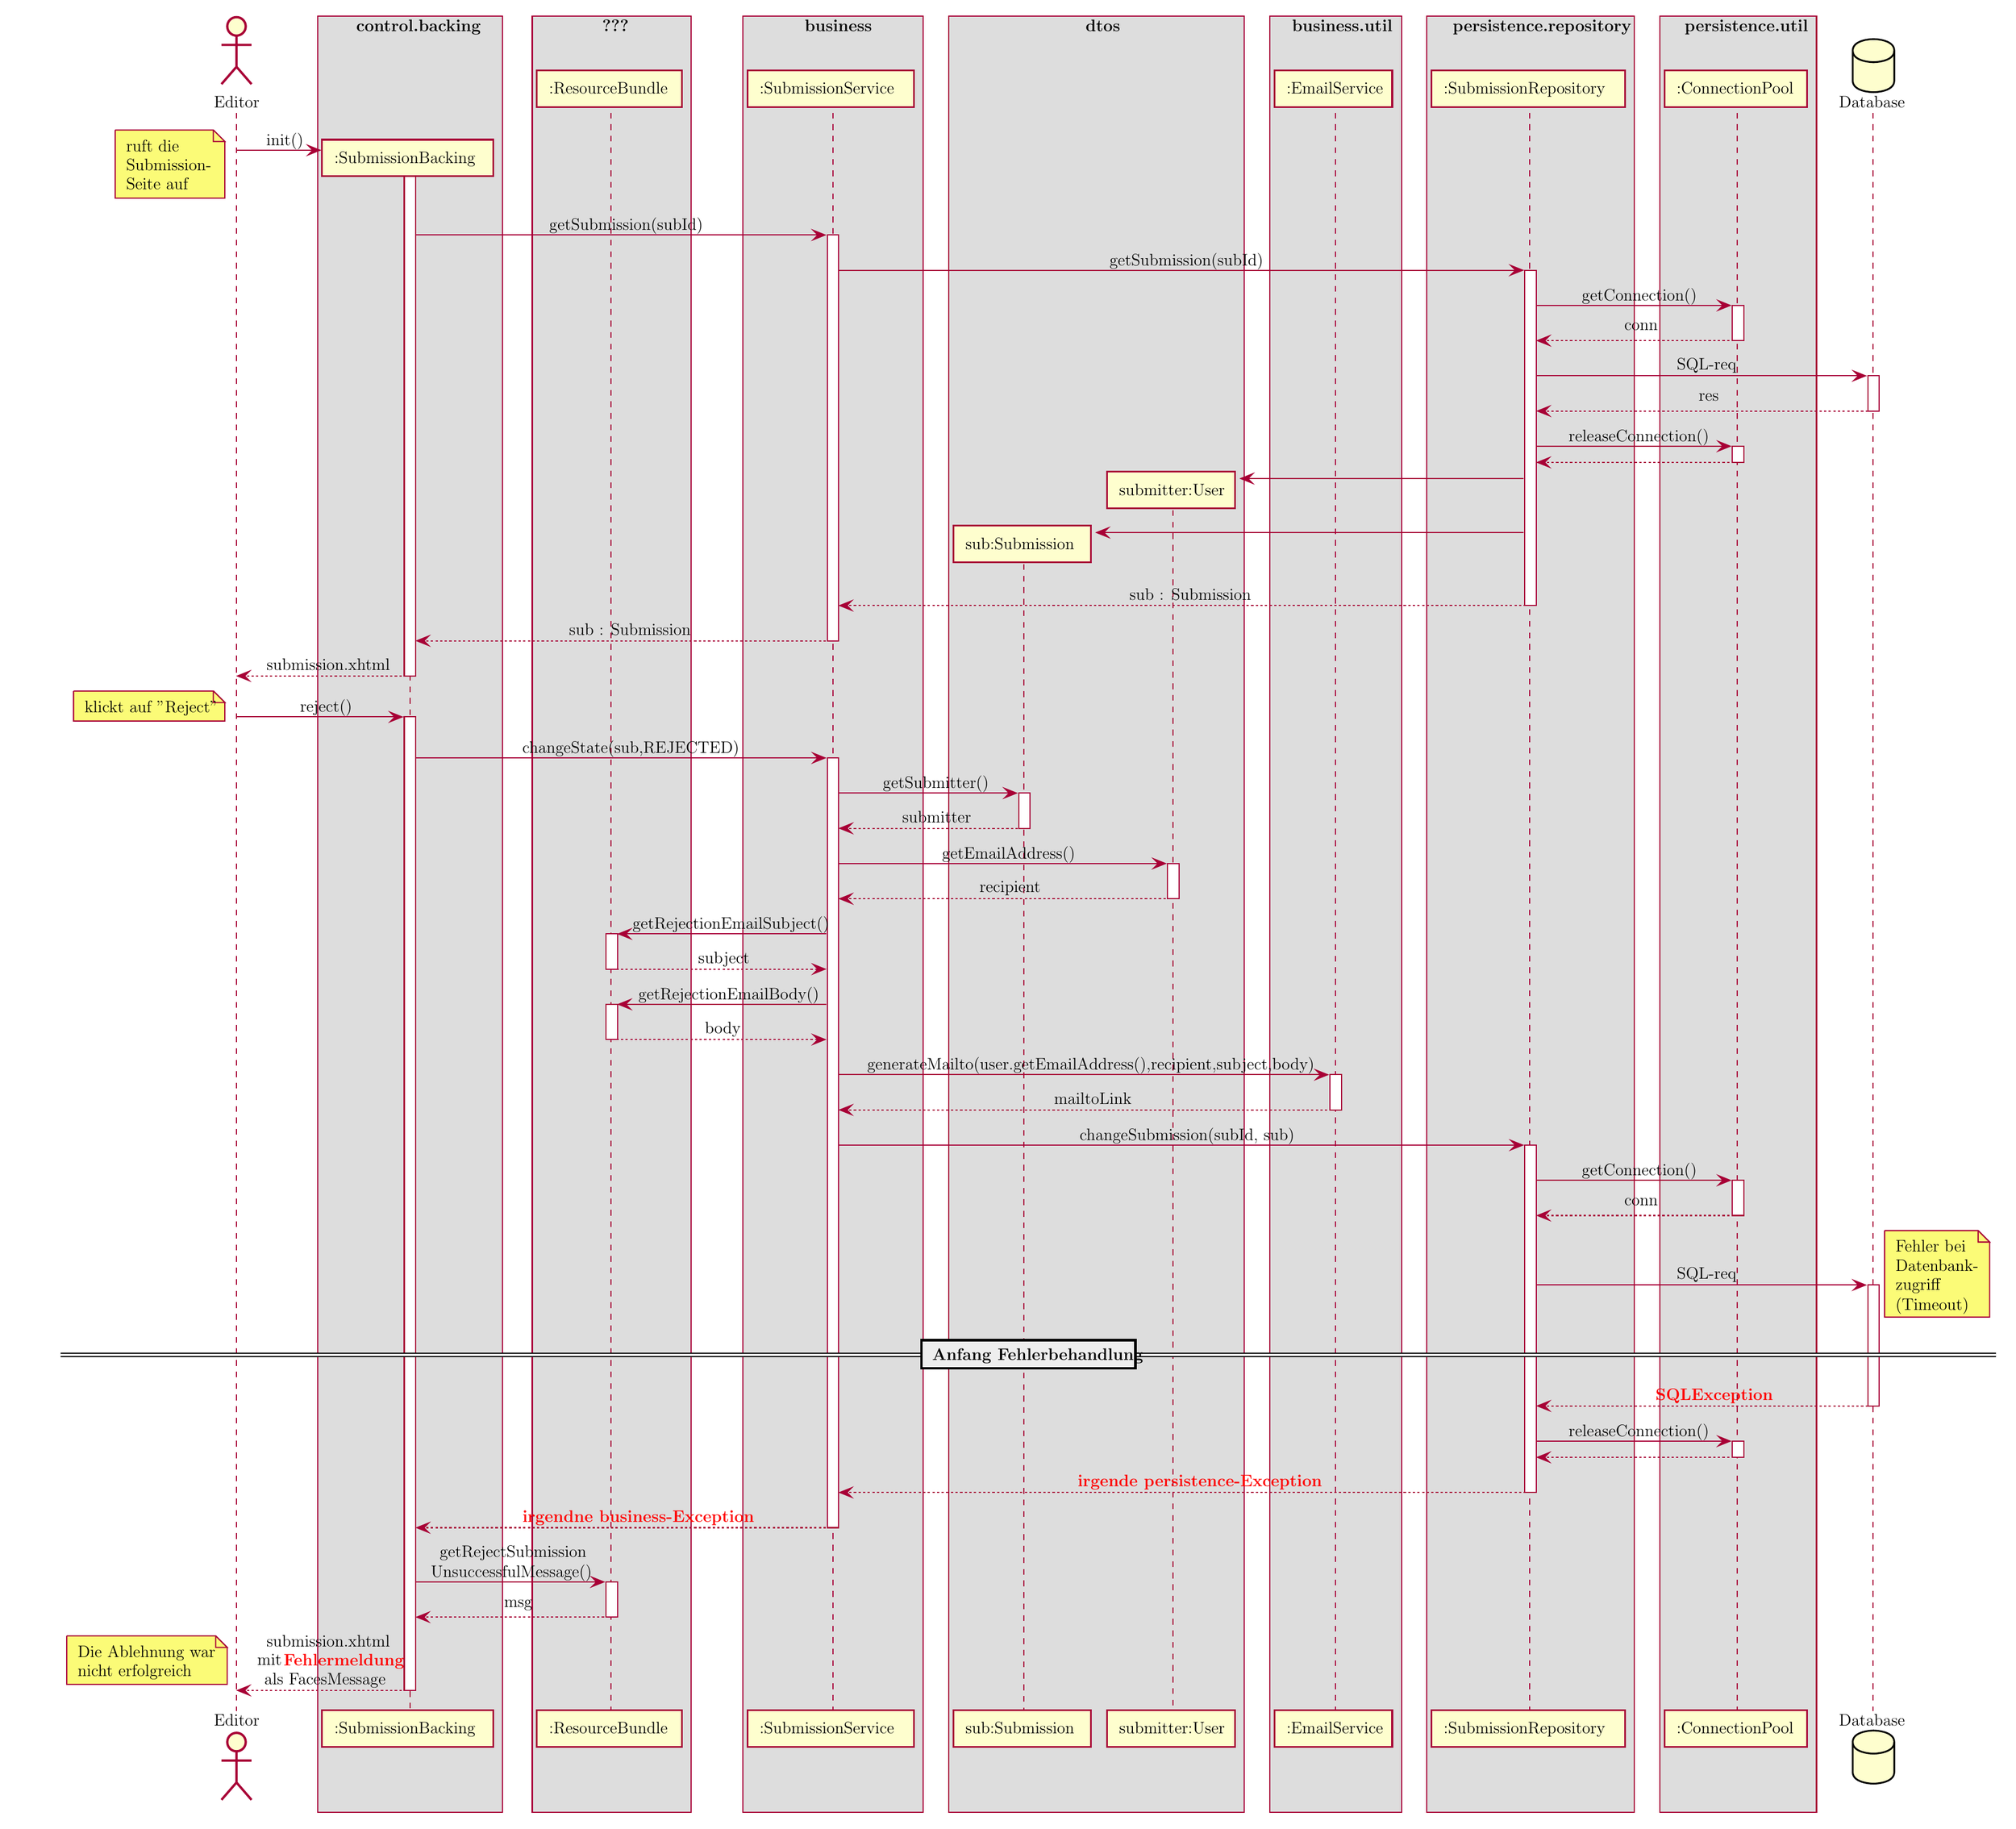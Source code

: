 % generated by Plantuml 1.202.11      
\definecolor{plantucolor0000}{RGB}{221,221,221}
\definecolor{plantucolor0001}{RGB}{168,0,54}
\definecolor{plantucolor0002}{RGB}{0,0,0}
\definecolor{plantucolor0003}{RGB}{255,255,255}
\definecolor{plantucolor0004}{RGB}{254,254,206}
\definecolor{plantucolor0005}{RGB}{251,251,119}
\definecolor{plantucolor0006}{RGB}{238,238,238}
\definecolor{plantucolor0007}{RGB}{255,0,0}
\scalebox{0.75}{
\begin{tikzpicture}[yscale=-1
,font=\Large
,pstyle0/.style={color=plantucolor0001,fill=plantucolor0000,line width=1.0pt}
,pstyle1/.style={color=plantucolor0001,fill=white,line width=1.0pt}
,pstyle2/.style={color=plantucolor0001,line width=1.0pt,dash pattern=on 5.0pt off 5.0pt}
,pstyle3/.style={color=plantucolor0001,fill=plantucolor0004,line width=2.0pt}
,pstyle4/.style={color=plantucolor0001,line width=2.0pt}
,pstyle5/.style={color=plantucolor0001,fill=plantucolor0004,line width=1.5pt}
,pstyle6/.style={color=black,fill=plantucolor0004,line width=1.5pt}
,pstyle7/.style={color=black,line width=1.5pt}
,pstyle8/.style={color=plantucolor0001,fill=plantucolor0001,line width=1.0pt}
,pstyle9/.style={color=plantucolor0001,line width=1.0pt}
,pstyle10/.style={color=plantucolor0001,fill=plantucolor0005,line width=1.0pt}
,pstyle11/.style={color=plantucolor0001,line width=1.0pt,dash pattern=on 2.0pt off 2.0pt}
,pstyle13/.style={color=black,line width=1.0pt}
]
\draw[pstyle0] (222.198pt,6pt) rectangle (382.382pt,1561.561pt);
\node at (252.318pt,6pt)[below right,color=black]{\textbf{control.backing}};
\draw[pstyle0] (408.126pt,6pt) rectangle (545.778pt,1561.561pt);
\node at (465.209pt,6pt)[below right,color=black]{\textbf{???}};
\draw[pstyle0] (590.418pt,6pt) rectangle (746.672pt,1561.561pt);
\node at (640.62pt,6pt)[below right,color=black]{\textbf{business}};
\draw[pstyle0] (768.672pt,6pt) rectangle (1024.702pt,1561.561pt);
\node at (883.851pt,6pt)[below right,color=black]{\textbf{dtos}};
\draw[pstyle0] (1046.702pt,6pt) rectangle (1160.744pt,1561.561pt);
\node at (1062.58pt,6pt)[below right,color=black]{\textbf{business.util}};
\draw[pstyle0] (1182.744pt,6pt) rectangle (1362.459pt,1561.561pt);
\node at (1201.697pt,6pt)[below right,color=black]{\textbf{persistence.repository}};
\draw[pstyle0] (1384.459pt,6pt) rectangle (1520.076pt,1561.561pt);
\node at (1402.491pt,6pt)[below right,color=black]{\textbf{persistence.util}};
\draw[pstyle1] (297.29pt,132.225pt) rectangle (307.29pt,577.459pt);
\draw[pstyle1] (297.29pt,612.938pt) rectangle (307.29pt,1455.814pt);
\draw[pstyle1] (471.952pt,800.809pt) rectangle (481.952pt,831.287pt);
\draw[pstyle1] (471.952pt,861.766pt) rectangle (481.952pt,892.244pt);
\draw[pstyle1] (471.952pt,1361.9pt) rectangle (481.952pt,1392.379pt);
\draw[pstyle1] (663.545pt,195.66pt) rectangle (673.545pt,546.981pt);
\draw[pstyle1] (663.545pt,648.416pt) rectangle (673.545pt,1314.943pt);
\draw[pstyle1] (829.268pt,678.894pt) rectangle (839.268pt,709.373pt);
\draw[pstyle1] (958.283pt,739.852pt) rectangle (968.283pt,770.33pt);
\draw[pstyle1] (1098.723pt,922.723pt) rectangle (1108.723pt,953.201pt);
\draw[pstyle1] (1267.602pt,226.139pt) rectangle (1277.602pt,516.502pt);
\draw[pstyle1] (1267.602pt,983.68pt) rectangle (1277.602pt,1284.465pt);
\draw[pstyle1] (1447.268pt,256.617pt) rectangle (1457.268pt,287.096pt);
\draw[pstyle1] (1447.268pt,378.531pt) rectangle (1457.268pt,392.531pt);
\draw[pstyle1] (1447.268pt,1014.158pt) rectangle (1457.268pt,1044.637pt);
\draw[pstyle1] (1447.268pt,1239.986pt) rectangle (1457.268pt,1253.986pt);
\draw[pstyle1] (1564.441pt,317.574pt) rectangle (1574.441pt,348.053pt);
\draw[pstyle1] (1564.441pt,1104.833pt) rectangle (1574.441pt,1209.508pt);
\draw[pstyle2] (152pt,89.746pt) -- (152pt,1473.814pt);
\draw[pstyle2] (302.198pt,146.464pt) -- (302.198pt,1473.814pt);
\draw[pstyle2] (476.126pt,89.746pt) -- (476.126pt,1473.814pt);
\draw[pstyle2] (668.418pt,89.746pt) -- (668.418pt,1473.814pt);
\draw[pstyle2] (833.672pt,480.65pt) -- (833.672pt,1473.814pt);
\draw[pstyle2] (962.863pt,433.904pt) -- (962.863pt,1473.814pt);
\draw[pstyle2] (1103.702pt,89.746pt) -- (1103.702pt,1473.814pt);
\draw[pstyle2] (1271.744pt,89.746pt) -- (1271.744pt,1473.814pt);
\draw[pstyle2] (1451.459pt,89.746pt) -- (1451.459pt,1473.814pt);
\draw[pstyle2] (1569.076pt,89.746pt) -- (1569.076pt,1473.814pt);
\node at (129pt,72pt)[below right,color=black]{Editor};
\draw[pstyle3] (152.047pt,15pt) ellipse (8pt and 8pt);
\draw[pstyle4] (152.047pt,23pt) -- (152.047pt,50pt)(139.047pt,31pt) -- (165.047pt,31pt)(152.047pt,50pt) -- (139.047pt,65pt)(152.047pt,50pt) -- (165.047pt,65pt);
\node at (129pt,1472.814pt)[below right,color=black]{Editor};
\draw[pstyle3] (152.047pt,1500.561pt) ellipse (8pt and 8pt);
\draw[pstyle4] (152.047pt,1508.561pt) -- (152.047pt,1535.561pt)(139.047pt,1516.561pt) -- (165.047pt,1516.561pt)(152.047pt,1535.561pt) -- (139.047pt,1550.561pt)(152.047pt,1535.561pt) -- (165.047pt,1550.561pt);
\draw[pstyle5] (226.198pt,1472.814pt) rectangle (374.382pt,1504.561pt);
\node at (233.198pt,1479.814pt)[below right,color=black]{:SubmissionBacking};
\draw[pstyle5] (412.126pt,53pt) rectangle (537.778pt,84.746pt);
\node at (419.126pt,60pt)[below right,color=black]{:ResourceBundle};
\draw[pstyle5] (412.126pt,1472.814pt) rectangle (537.778pt,1504.561pt);
\node at (419.126pt,1479.814pt)[below right,color=black]{:ResourceBundle};
\draw[pstyle5] (594.418pt,53pt) rectangle (738.672pt,84.746pt);
\node at (601.418pt,60pt)[below right,color=black]{:SubmissionService};
\draw[pstyle5] (594.418pt,1472.814pt) rectangle (738.672pt,1504.561pt);
\node at (601.418pt,1479.814pt)[below right,color=black]{:SubmissionService};
\draw[pstyle5] (772.672pt,1472.814pt) rectangle (891.863pt,1504.561pt);
\node at (779.672pt,1479.814pt)[below right,color=black]{sub:Submission};
\draw[pstyle5] (905.863pt,1472.814pt) rectangle (1016.702pt,1504.561pt);
\node at (912.863pt,1479.814pt)[below right,color=black]{submitter:User};
\draw[pstyle5] (1050.702pt,53pt) rectangle (1152.744pt,84.746pt);
\node at (1057.702pt,60pt)[below right,color=black]{:EmailService};
\draw[pstyle5] (1050.702pt,1472.814pt) rectangle (1152.744pt,1504.561pt);
\node at (1057.702pt,1479.814pt)[below right,color=black]{:EmailService};
\draw[pstyle5] (1186.744pt,53pt) rectangle (1354.459pt,84.746pt);
\node at (1193.744pt,60pt)[below right,color=black]{:SubmissionRepository};
\draw[pstyle5] (1186.744pt,1472.814pt) rectangle (1354.459pt,1504.561pt);
\node at (1193.744pt,1479.814pt)[below right,color=black]{:SubmissionRepository};
\draw[pstyle5] (1388.459pt,53pt) rectangle (1512.076pt,84.746pt);
\node at (1395.459pt,60pt)[below right,color=black]{:ConnectionPool};
\draw[pstyle5] (1388.459pt,1472.814pt) rectangle (1512.076pt,1504.561pt);
\node at (1395.459pt,1479.814pt)[below right,color=black]{:ConnectionPool};
\node at (1536.076pt,72pt)[below right,color=black]{Database};
\draw[pstyle6] (1551.441pt,36pt) ..controls (1551.441pt,26pt) and (1569.441pt,26pt) .. (1569.441pt,26pt) ..controls (1569.441pt,26pt) and (1587.441pt,26pt) .. (1587.441pt,36pt) -- (1587.441pt,62pt) ..controls (1587.441pt,72pt) and (1569.441pt,72pt) .. (1569.441pt,72pt) ..controls (1569.441pt,72pt) and (1551.441pt,72pt) .. (1551.441pt,62pt) -- (1551.441pt,36pt);
\draw[pstyle7] (1551.441pt,36pt) ..controls (1551.441pt,46pt) and (1569.441pt,46pt) .. (1569.441pt,46pt) ..controls (1569.441pt,46pt) and (1587.441pt,46pt) .. (1587.441pt,36pt);
\node at (1536.076pt,1472.814pt)[below right,color=black]{Database};
\draw[pstyle6] (1551.441pt,1500.561pt) ..controls (1551.441pt,1490.561pt) and (1569.441pt,1490.561pt) .. (1569.441pt,1490.561pt) ..controls (1569.441pt,1490.561pt) and (1587.441pt,1490.561pt) .. (1587.441pt,1500.561pt) -- (1587.441pt,1526.561pt) ..controls (1587.441pt,1536.561pt) and (1569.441pt,1536.561pt) .. (1569.441pt,1536.561pt) ..controls (1569.441pt,1536.561pt) and (1551.441pt,1536.561pt) .. (1551.441pt,1526.561pt) -- (1551.441pt,1500.561pt);
\draw[pstyle7] (1551.441pt,1500.561pt) ..controls (1551.441pt,1510.561pt) and (1569.441pt,1510.561pt) .. (1569.441pt,1510.561pt) ..controls (1569.441pt,1510.561pt) and (1587.441pt,1510.561pt) .. (1587.441pt,1500.561pt);
\draw[pstyle1] (297.29pt,132.225pt) rectangle (307.29pt,577.459pt);
\draw[pstyle1] (297.29pt,612.938pt) rectangle (307.29pt,1455.814pt);
\draw[pstyle1] (471.952pt,800.809pt) rectangle (481.952pt,831.287pt);
\draw[pstyle1] (471.952pt,861.766pt) rectangle (481.952pt,892.244pt);
\draw[pstyle1] (471.952pt,1361.9pt) rectangle (481.952pt,1392.379pt);
\draw[pstyle1] (663.545pt,195.66pt) rectangle (673.545pt,546.981pt);
\draw[pstyle1] (663.545pt,648.416pt) rectangle (673.545pt,1314.943pt);
\draw[pstyle1] (829.268pt,678.894pt) rectangle (839.268pt,709.373pt);
\draw[pstyle1] (958.283pt,739.852pt) rectangle (968.283pt,770.33pt);
\draw[pstyle1] (1098.723pt,922.723pt) rectangle (1108.723pt,953.201pt);
\draw[pstyle1] (1267.602pt,226.139pt) rectangle (1277.602pt,516.502pt);
\draw[pstyle1] (1267.602pt,983.68pt) rectangle (1277.602pt,1284.465pt);
\draw[pstyle1] (1447.268pt,256.617pt) rectangle (1457.268pt,287.096pt);
\draw[pstyle1] (1447.268pt,378.531pt) rectangle (1457.268pt,392.531pt);
\draw[pstyle1] (1447.268pt,1014.158pt) rectangle (1457.268pt,1044.637pt);
\draw[pstyle1] (1447.268pt,1239.986pt) rectangle (1457.268pt,1253.986pt);
\draw[pstyle1] (1564.441pt,317.574pt) rectangle (1574.441pt,348.053pt);
\draw[pstyle1] (1564.441pt,1104.833pt) rectangle (1574.441pt,1209.508pt);
\draw[pstyle8] (214.198pt,118.225pt) -- (224.198pt,122.225pt) -- (214.198pt,126.225pt) -- (218.198pt,122.225pt) -- cycle;
\draw[pstyle9] (152.047pt,122.225pt) -- (220.198pt,122.225pt);
\node at (174.363pt,103.746pt)[below right,color=black]{init()};
\draw[pstyle5] (226.198pt,113.091pt) rectangle (374.382pt,144.837pt);
\node at (233.198pt,120.091pt)[below right,color=black]{:SubmissionBacking};
\draw[pstyle10] (47pt,104.746pt) -- (47pt,163.746pt) -- (142pt,163.746pt) -- (142pt,114.746pt) -- (132pt,104.746pt) -- (47pt,104.746pt);
\draw[pstyle10] (132pt,104.746pt) -- (132pt,114.746pt) -- (142pt,114.746pt) -- (132pt,104.746pt);
\node at (53pt,109.746pt)[below right,color=black]{ruft die};
\node at (53pt,126.225pt)[below right,color=black]{Submission-};
\node at (53pt,142.703pt)[below right,color=black]{Seite auf};
\draw[pstyle8] (651.545pt,191.66pt) -- (661.545pt,195.66pt) -- (651.545pt,199.66pt) -- (655.545pt,195.66pt) -- cycle;
\draw[pstyle9] (307.29pt,195.66pt) -- (657.545pt,195.66pt);
\node at (419.363pt,177.182pt)[below right,color=black]{getSubmission(subId)};
\draw[pstyle8] (1255.602pt,222.139pt) -- (1265.602pt,226.139pt) -- (1255.602pt,230.139pt) -- (1259.602pt,226.139pt) -- cycle;
\draw[pstyle9] (673.545pt,226.139pt) -- (1261.602pt,226.139pt);
\node at (904.519pt,207.66pt)[below right,color=black]{getSubmission(subId)};
\draw[pstyle8] (1435.268pt,252.617pt) -- (1445.268pt,256.617pt) -- (1435.268pt,260.617pt) -- (1439.268pt,256.617pt) -- cycle;
\draw[pstyle9] (1277.602pt,256.617pt) -- (1441.268pt,256.617pt);
\node at (1313.453pt,238.139pt)[below right,color=black]{getConnection()};
\draw[pstyle8] (1288.602pt,283.096pt) -- (1278.602pt,287.096pt) -- (1288.602pt,291.096pt) -- (1284.602pt,287.096pt) -- cycle;
\draw[pstyle11] (1282.602pt,287.096pt) -- (1451.268pt,287.096pt);
\node at (1350.216pt,268.617pt)[below right,color=black]{conn};
\draw[pstyle8] (1552.441pt,313.574pt) -- (1562.441pt,317.574pt) -- (1552.441pt,321.574pt) -- (1556.441pt,317.574pt) -- cycle;
\draw[pstyle9] (1277.602pt,317.574pt) -- (1558.441pt,317.574pt);
\node at (1395.712pt,299.096pt)[below right,color=black]{SQL-req};
\draw[pstyle8] (1288.602pt,344.053pt) -- (1278.602pt,348.053pt) -- (1288.602pt,352.053pt) -- (1284.602pt,348.053pt) -- cycle;
\draw[pstyle11] (1282.602pt,348.053pt) -- (1568.441pt,348.053pt);
\node at (1414.671pt,329.574pt)[below right,color=black]{res};
\draw[pstyle8] (1435.268pt,374.531pt) -- (1445.268pt,378.531pt) -- (1435.268pt,382.531pt) -- (1439.268pt,378.531pt) -- cycle;
\draw[pstyle9] (1277.602pt,378.531pt) -- (1441.268pt,378.531pt);
\node at (1302.048pt,360.053pt)[below right,color=black]{releaseConnection()};
\draw[pstyle8] (1288.602pt,388.531pt) -- (1278.602pt,392.531pt) -- (1288.602pt,396.531pt) -- (1284.602pt,392.531pt) -- cycle;
\draw[pstyle11] (1282.602pt,392.531pt) -- (1451.268pt,392.531pt);
\draw[pstyle8] (1031.702pt,402.531pt) -- (1021.702pt,406.531pt) -- (1031.702pt,410.531pt) -- (1027.702pt,406.531pt) -- cycle;
\draw[pstyle9] (1025.702pt,406.531pt) -- (1266.602pt,406.531pt);
\draw[pstyle5] (905.863pt,400.531pt) rectangle (1016.702pt,432.277pt);
\node at (912.863pt,407.531pt)[below right,color=black]{submitter:User};
\draw[pstyle8] (906.863pt,449.277pt) -- (896.863pt,453.277pt) -- (906.863pt,457.277pt) -- (902.863pt,453.277pt) -- cycle;
\draw[pstyle9] (900.863pt,453.277pt) -- (1266.602pt,453.277pt);
\draw[pstyle5] (772.672pt,447.277pt) rectangle (891.863pt,479.023pt);
\node at (779.672pt,454.277pt)[below right,color=black]{sub:Submission};
\draw[pstyle8] (684.545pt,512.502pt) -- (674.545pt,516.502pt) -- (684.545pt,520.502pt) -- (680.545pt,516.502pt) -- cycle;
\draw[pstyle11] (678.545pt,516.502pt) -- (1271.602pt,516.502pt);
\node at (921.77pt,498.023pt)[below right,color=black]{sub : Submission};
\draw[pstyle8] (318.29pt,542.981pt) -- (308.29pt,546.981pt) -- (318.29pt,550.981pt) -- (314.29pt,546.981pt) -- cycle;
\draw[pstyle11] (312.29pt,546.981pt) -- (667.545pt,546.981pt);
\node at (436.614pt,528.502pt)[below right,color=black]{sub : Submission};
\draw[pstyle8] (163.047pt,573.459pt) -- (153.047pt,577.459pt) -- (163.047pt,581.459pt) -- (159.047pt,577.459pt) -- cycle;
\draw[pstyle11] (157.047pt,577.459pt) -- (301.29pt,577.459pt);
\node at (174.577pt,558.981pt)[below right,color=black]{submission.xhtml};
\draw[pstyle8] (285.29pt,608.938pt) -- (295.29pt,612.938pt) -- (285.29pt,616.938pt) -- (289.29pt,612.938pt) -- cycle;
\draw[pstyle9] (152.047pt,612.938pt) -- (291.29pt,612.938pt);
\node at (203.604pt,594.459pt)[below right,color=black]{reject()};
\draw[pstyle10] (11pt,590.459pt) -- (11pt,616.459pt) -- (142pt,616.459pt) -- (142pt,600.459pt) -- (132pt,590.459pt) -- (11pt,590.459pt);
\draw[pstyle10] (132pt,590.459pt) -- (132pt,600.459pt) -- (142pt,600.459pt) -- (132pt,590.459pt);
\node at (17pt,595.459pt)[below right,color=black]{klickt auf "Reject"};
\draw[pstyle8] (651.545pt,644.416pt) -- (661.545pt,648.416pt) -- (651.545pt,652.416pt) -- (655.545pt,648.416pt) -- cycle;
\draw[pstyle9] (307.29pt,648.416pt) -- (657.545pt,648.416pt);
\node at (396.151pt,629.938pt)[below right,color=black]{changeState(sub,REJECTED)};
\draw[pstyle8] (817.268pt,674.894pt) -- (827.268pt,678.894pt) -- (817.268pt,682.894pt) -- (821.268pt,678.894pt) -- cycle;
\draw[pstyle9] (673.545pt,678.894pt) -- (823.268pt,678.894pt);
\node at (708.201pt,660.416pt)[below right,color=black]{getSubmitter()};
\draw[pstyle8] (684.545pt,705.373pt) -- (674.545pt,709.373pt) -- (684.545pt,713.373pt) -- (680.545pt,709.373pt) -- cycle;
\draw[pstyle11] (678.545pt,709.373pt) -- (833.268pt,709.373pt);
\node at (725.026pt,690.894pt)[below right,color=black]{submitter};
\draw[pstyle8] (946.283pt,735.852pt) -- (956.283pt,739.852pt) -- (946.283pt,743.852pt) -- (950.283pt,739.852pt) -- cycle;
\draw[pstyle9] (673.545pt,739.852pt) -- (952.283pt,739.852pt);
\node at (759.544pt,721.373pt)[below right,color=black]{getEmailAddress()};
\draw[pstyle8] (684.545pt,766.33pt) -- (674.545pt,770.33pt) -- (684.545pt,774.33pt) -- (680.545pt,770.33pt) -- cycle;
\draw[pstyle11] (678.545pt,770.33pt) -- (962.283pt,770.33pt);
\node at (791.857pt,751.852pt)[below right,color=black]{recipient};
\draw[pstyle8] (492.952pt,796.809pt) -- (482.952pt,800.809pt) -- (492.952pt,804.809pt) -- (488.952pt,800.809pt) -- cycle;
\draw[pstyle9] (486.952pt,800.809pt) -- (662.545pt,800.809pt);
\node at (491.452pt,782.33pt)[below right,color=black]{getRejectionEmailSubject()};
\draw[pstyle8] (651.545pt,827.287pt) -- (661.545pt,831.287pt) -- (651.545pt,835.287pt) -- (655.545pt,831.287pt) -- cycle;
\draw[pstyle11] (476.952pt,831.287pt) -- (657.545pt,831.287pt);
\node at (548.387pt,812.809pt)[below right,color=black]{subject};
\draw[pstyle8] (492.952pt,857.766pt) -- (482.952pt,861.766pt) -- (492.952pt,865.766pt) -- (488.952pt,861.766pt) -- cycle;
\draw[pstyle9] (486.952pt,861.766pt) -- (662.545pt,861.766pt);
\node at (496.548pt,843.287pt)[below right,color=black]{getRejectionEmailBody()};
\draw[pstyle8] (651.545pt,888.244pt) -- (661.545pt,892.244pt) -- (651.545pt,896.244pt) -- (655.545pt,892.244pt) -- cycle;
\draw[pstyle11] (476.952pt,892.244pt) -- (657.545pt,892.244pt);
\node at (554.091pt,873.766pt)[below right,color=black]{body};
\draw[pstyle8] (1086.723pt,918.723pt) -- (1096.723pt,922.723pt) -- (1086.723pt,926.723pt) -- (1090.723pt,922.723pt) -- cycle;
\draw[pstyle9] (673.545pt,922.723pt) -- (1092.723pt,922.723pt);
\node at (694.653pt,904.244pt)[below right,color=black]{generateMailto(user.getEmailAddress(),recipient,subject,body)};
\draw[pstyle8] (684.545pt,949.201pt) -- (674.545pt,953.201pt) -- (684.545pt,957.201pt) -- (680.545pt,953.201pt) -- cycle;
\draw[pstyle11] (678.545pt,953.201pt) -- (1102.723pt,953.201pt);
\node at (856.398pt,934.723pt)[below right,color=black]{mailtoLink};
\draw[pstyle8] (1255.602pt,979.68pt) -- (1265.602pt,983.68pt) -- (1255.602pt,987.68pt) -- (1259.602pt,983.68pt) -- cycle;
\draw[pstyle9] (673.545pt,983.68pt) -- (1261.602pt,983.68pt);
\node at (878.564pt,965.201pt)[below right,color=black]{changeSubmission(subId, sub)};
\draw[pstyle8] (1435.268pt,1010.158pt) -- (1445.268pt,1014.158pt) -- (1435.268pt,1018.158pt) -- (1439.268pt,1014.158pt) -- cycle;
\draw[pstyle9] (1277.602pt,1014.158pt) -- (1441.268pt,1014.158pt);
\node at (1313.453pt,995.68pt)[below right,color=black]{getConnection()};
\draw[pstyle8] (1288.602pt,1040.637pt) -- (1278.602pt,1044.637pt) -- (1288.602pt,1048.637pt) -- (1284.602pt,1044.637pt) -- cycle;
\draw[pstyle11] (1282.602pt,1044.637pt) -- (1451.268pt,1044.637pt);
\node at (1350.216pt,1026.158pt)[below right,color=black]{conn};
\draw[pstyle8] (1552.441pt,1100.833pt) -- (1562.441pt,1104.833pt) -- (1552.441pt,1108.833pt) -- (1556.441pt,1104.833pt) -- cycle;
\draw[pstyle9] (1277.602pt,1104.833pt) -- (1558.441pt,1104.833pt);
\node at (1395.712pt,1086.354pt)[below right,color=black]{SQL-req};
\draw[pstyle10] (1579pt,1057.637pt) -- (1579pt,1132.637pt) -- (1670pt,1132.637pt) -- (1670pt,1067.637pt) -- (1660pt,1057.637pt) -- (1579pt,1057.637pt);
\draw[pstyle10] (1660pt,1057.637pt) -- (1660pt,1067.637pt) -- (1670pt,1067.637pt) -- (1660pt,1057.637pt);
\node at (1585pt,1062.637pt)[below right,color=black]{Fehler bei};
\node at (1585pt,1079.115pt)[below right,color=black]{Datenbank-};
\node at (1585pt,1095.594pt)[below right,color=black]{zugriff};
\node at (1585pt,1112.072pt)[below right,color=black]{(Timeout)};
\draw[color=plantucolor0006,fill=plantucolor0006,line width=1.0pt] (0pt,1163.79pt) rectangle (1675.357pt,1166.79pt);
\draw[pstyle13] (0pt,1163.79pt) -- (1675.357pt,1163.79pt);
\draw[pstyle13] (0pt,1166.79pt) -- (1675.357pt,1166.79pt);
\draw[color=black,fill=plantucolor0006,line width=2.0pt] (744.948pt,1152.551pt) rectangle (930.41pt,1177.029pt);
\node at (750.948pt,1156.551pt)[below right,color=black]{\textbf{Anfang Fehlerbehandlung }};
\draw[pstyle8] (1288.602pt,1205.508pt) -- (1278.602pt,1209.508pt) -- (1288.602pt,1213.508pt) -- (1284.602pt,1209.508pt) -- cycle;
\draw[pstyle11] (1282.602pt,1209.508pt) -- (1568.441pt,1209.508pt);
\node at (1377.285pt,1191.029pt)[below right,color=plantucolor0007]{\textbf{SQLException}};
\draw[pstyle8] (1435.268pt,1235.986pt) -- (1445.268pt,1239.986pt) -- (1435.268pt,1243.986pt) -- (1439.268pt,1239.986pt) -- cycle;
\draw[pstyle9] (1277.602pt,1239.986pt) -- (1441.268pt,1239.986pt);
\node at (1302.048pt,1221.508pt)[below right,color=black]{releaseConnection()};
\draw[pstyle8] (1288.602pt,1249.986pt) -- (1278.602pt,1253.986pt) -- (1288.602pt,1257.986pt) -- (1284.602pt,1253.986pt) -- cycle;
\draw[pstyle11] (1282.602pt,1253.986pt) -- (1451.268pt,1253.986pt);
\draw[pstyle8] (684.545pt,1280.465pt) -- (674.545pt,1284.465pt) -- (684.545pt,1288.465pt) -- (680.545pt,1284.465pt) -- cycle;
\draw[pstyle11] (678.545pt,1284.465pt) -- (1271.602pt,1284.465pt);
\node at (876.893pt,1265.986pt)[below right,color=plantucolor0007]{\textbf{irgende persistence-Exception}};
\draw[pstyle8] (318.29pt,1310.943pt) -- (308.29pt,1314.943pt) -- (318.29pt,1318.943pt) -- (314.29pt,1314.943pt) -- cycle;
\draw[pstyle11] (312.29pt,1314.943pt) -- (667.545pt,1314.943pt);
\node at (396.164pt,1296.465pt)[below right,color=plantucolor0007]{\textbf{irgendne business-Exception}};
\draw[pstyle8] (459.952pt,1357.9pt) -- (469.952pt,1361.9pt) -- (459.952pt,1365.9pt) -- (463.952pt,1361.9pt) -- cycle;
\draw[pstyle9] (307.29pt,1361.9pt) -- (465.952pt,1361.9pt);
\node at (324.607pt,1326.943pt)[below right,color=black]{getRejectSubmission\\};
\node at (316.79pt,1343.422pt)[below right,color=black]{UnsuccessfulMessage()};
\draw[pstyle8] (318.29pt,1388.379pt) -- (308.29pt,1392.379pt) -- (318.29pt,1396.379pt) -- (314.29pt,1392.379pt) -- cycle;
\draw[pstyle11] (312.29pt,1392.379pt) -- (475.952pt,1392.379pt);
\node at (380.285pt,1373.9pt)[below right,color=black]{msg};
\draw[pstyle8] (163.047pt,1451.814pt) -- (153.047pt,1455.814pt) -- (163.047pt,1459.814pt) -- (159.047pt,1455.814pt) -- cycle;
\draw[pstyle11] (157.047pt,1455.814pt) -- (301.29pt,1455.814pt);
\node at (174.577pt,1404.379pt)[below right,color=black]{submission.xhtml};
\node at (166.547pt,1420.857pt)[below right,color=black]{mit };
\node at (189.347pt,1420.857pt)[below right,color=plantucolor0007]{\textbf{Fehlermeldung}};
\node at (172.614pt,1437.336pt)[below right,color=black]{als FacesMessage};
\draw[pstyle10] (5pt,1408.618pt) -- (5pt,1450.618pt) -- (144pt,1450.618pt) -- (144pt,1418.618pt) -- (134pt,1408.618pt) -- (5pt,1408.618pt);
\draw[pstyle10] (134pt,1408.618pt) -- (134pt,1418.618pt) -- (144pt,1418.618pt) -- (134pt,1408.618pt);
\node at (11pt,1413.618pt)[below right,color=black]{Die Ablehnung war};
\node at (11pt,1430.097pt)[below right,color=black]{nicht erfolgreich};
\end{tikzpicture}
}
